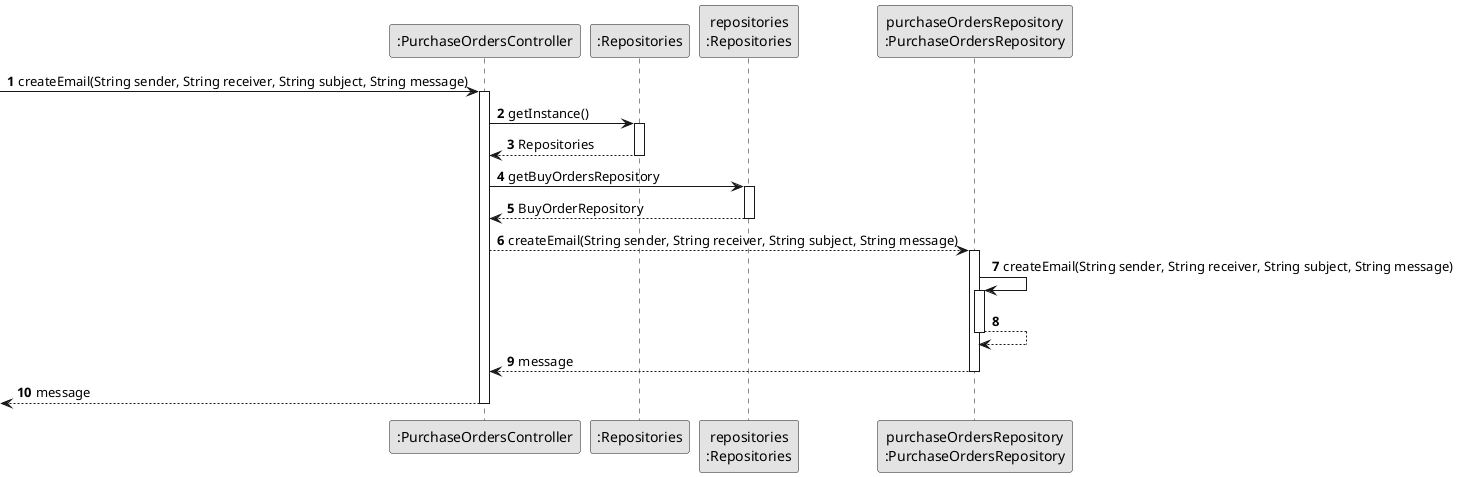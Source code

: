 @startuml

skinparam monochrome true
skinparam packageStyle rectangle
skinparam shadowing false


participant ":PurchaseOrdersController" as CTRL
participant ":Repositories" as RepositorySingleton
participant "repositories\n:Repositories" as PLAT
participant "purchaseOrdersRepository\n:PurchaseOrdersRepository" as REP

autonumber 1

    -> CTRL : createEmail(String sender, String receiver, String subject, String message)
        activate CTRL

            CTRL->RepositorySingleton: getInstance()
            activate RepositorySingleton

            RepositorySingleton --> CTRL: Repositories
            deactivate RepositorySingleton

            CTRL -> PLAT: getBuyOrdersRepository
            activate PLAT

            PLAT --> CTRL: BuyOrderRepository
            deactivate PLAT

            CTRL --> REP:createEmail(String sender, String receiver, String subject, String message)
            activate REP

                REP -> REP : createEmail(String sender, String receiver, String subject, String message)
                    activate REP

                    REP --> REP
                deactivate REP

            REP --> CTRL:message
            deactivate REP

         <-- CTRL: message
        deactivate CTRL
@enduml
